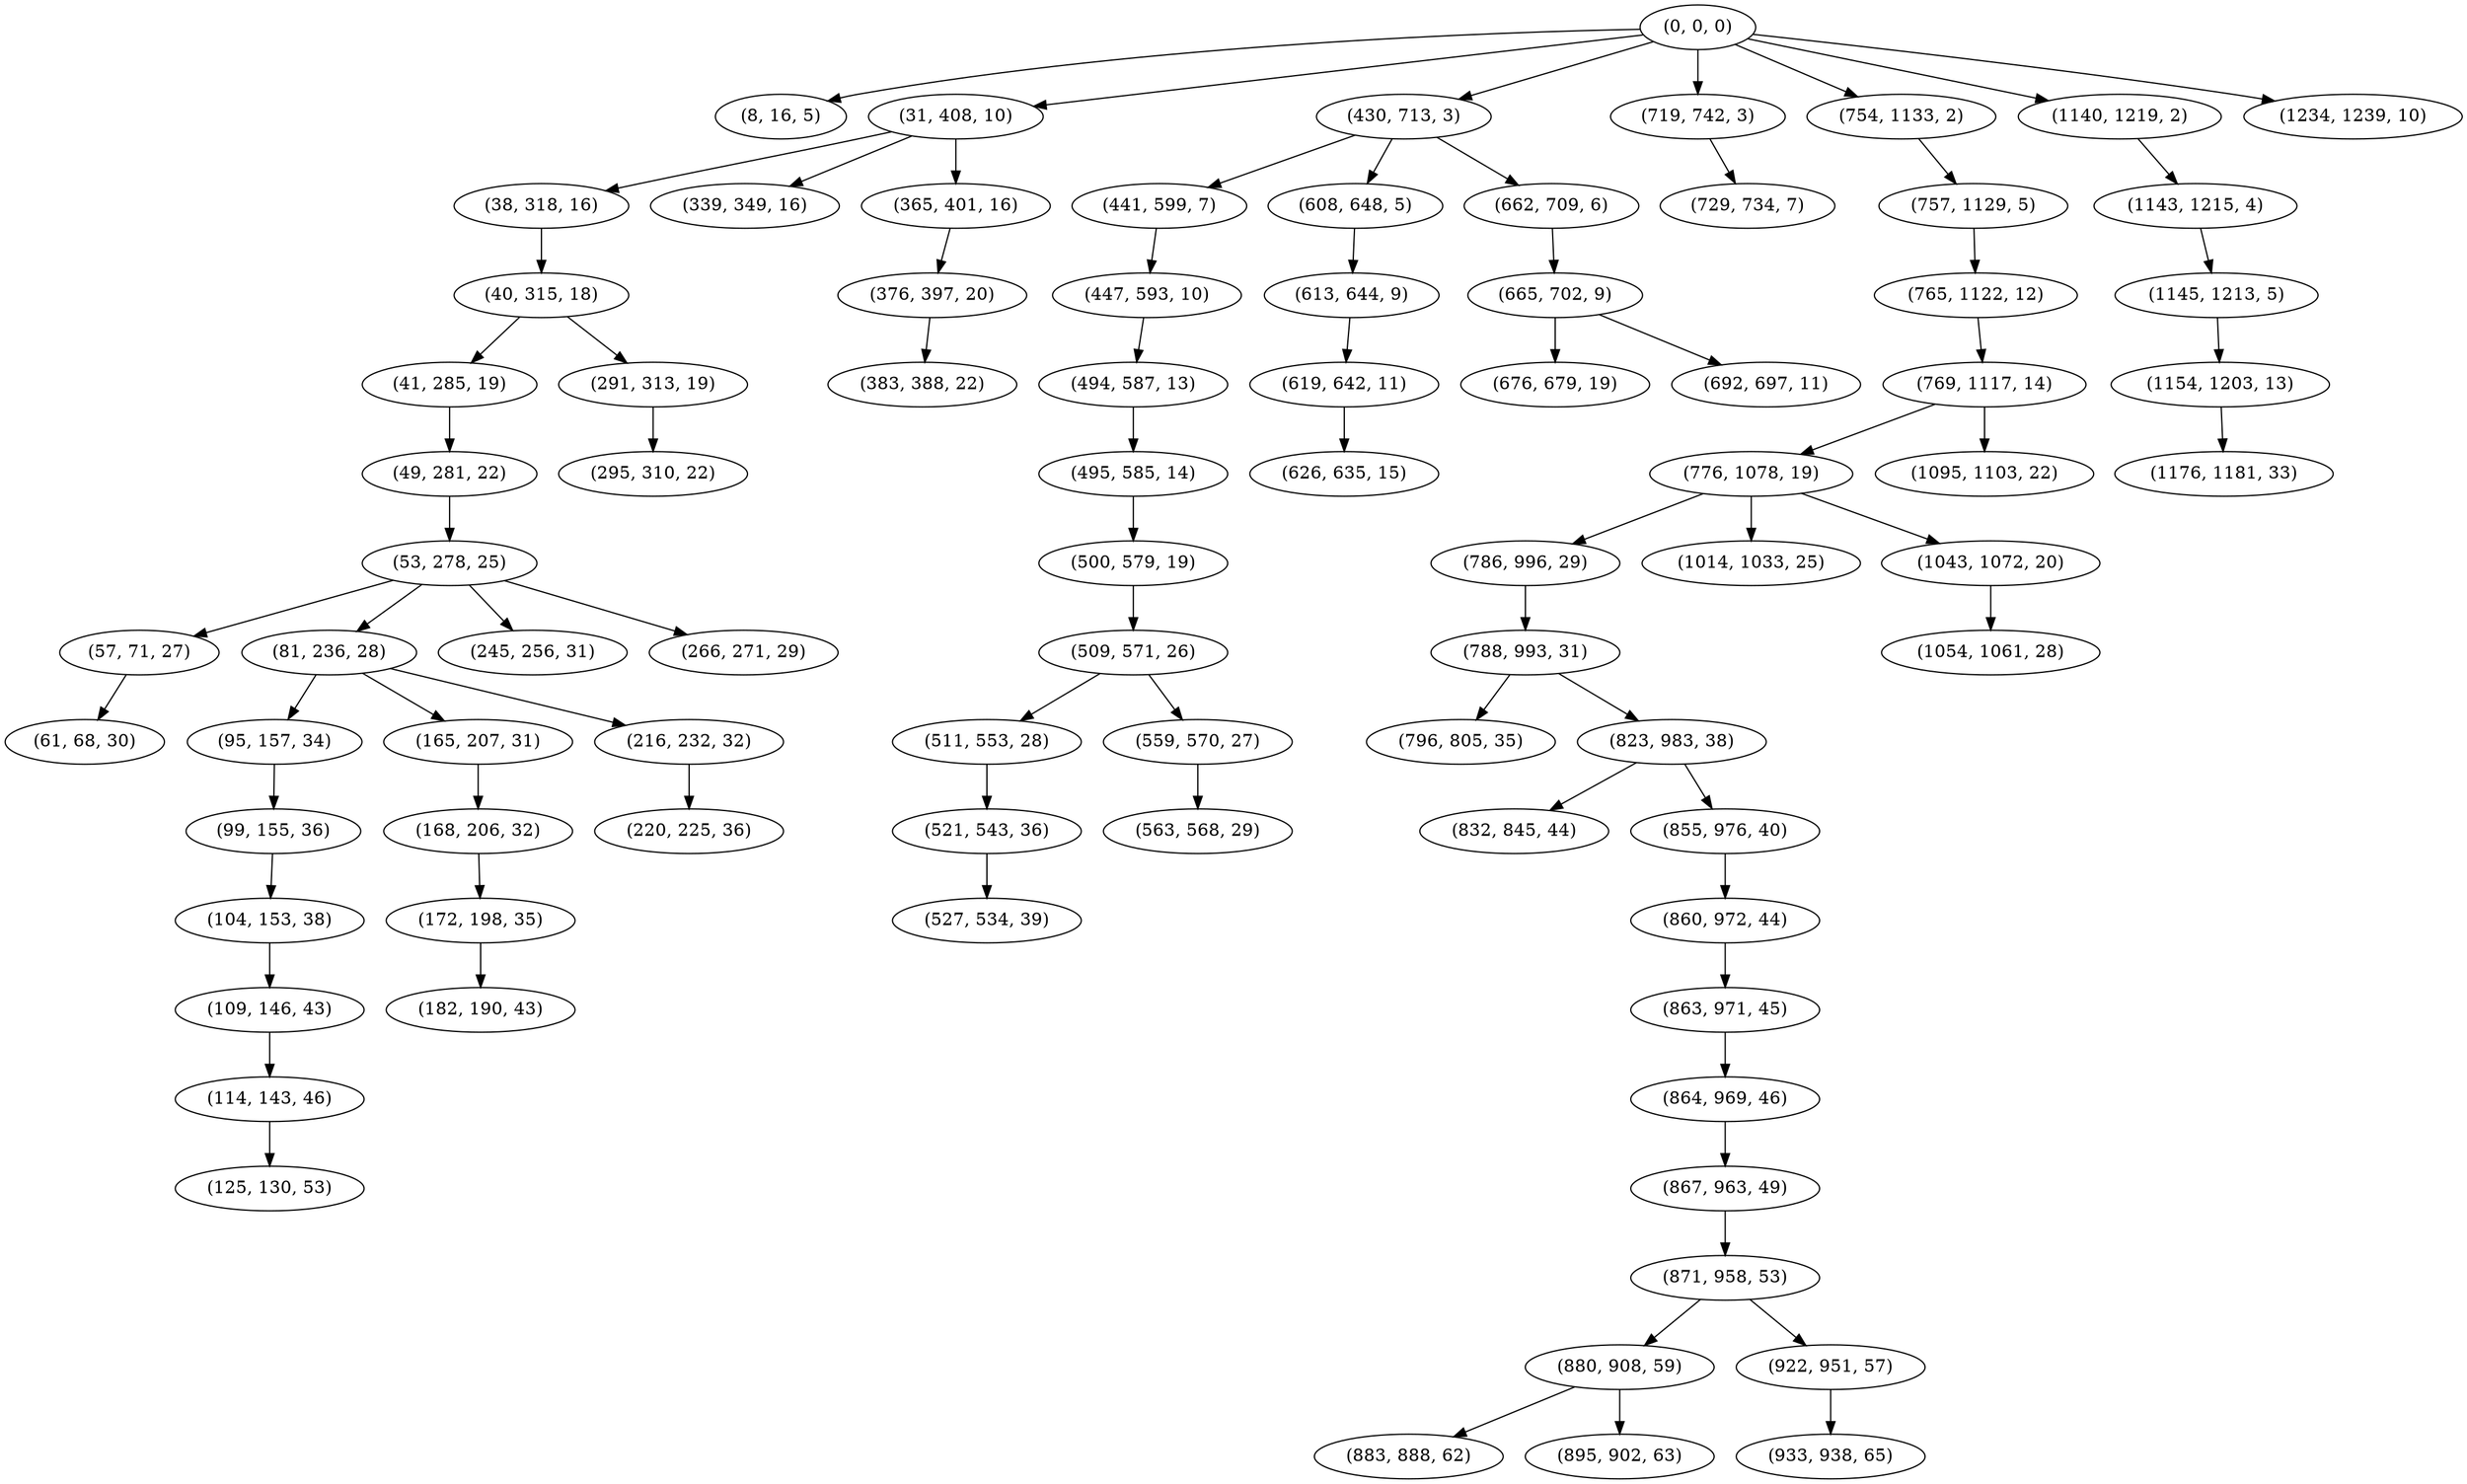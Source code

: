 digraph tree {
    "(0, 0, 0)";
    "(8, 16, 5)";
    "(31, 408, 10)";
    "(38, 318, 16)";
    "(40, 315, 18)";
    "(41, 285, 19)";
    "(49, 281, 22)";
    "(53, 278, 25)";
    "(57, 71, 27)";
    "(61, 68, 30)";
    "(81, 236, 28)";
    "(95, 157, 34)";
    "(99, 155, 36)";
    "(104, 153, 38)";
    "(109, 146, 43)";
    "(114, 143, 46)";
    "(125, 130, 53)";
    "(165, 207, 31)";
    "(168, 206, 32)";
    "(172, 198, 35)";
    "(182, 190, 43)";
    "(216, 232, 32)";
    "(220, 225, 36)";
    "(245, 256, 31)";
    "(266, 271, 29)";
    "(291, 313, 19)";
    "(295, 310, 22)";
    "(339, 349, 16)";
    "(365, 401, 16)";
    "(376, 397, 20)";
    "(383, 388, 22)";
    "(430, 713, 3)";
    "(441, 599, 7)";
    "(447, 593, 10)";
    "(494, 587, 13)";
    "(495, 585, 14)";
    "(500, 579, 19)";
    "(509, 571, 26)";
    "(511, 553, 28)";
    "(521, 543, 36)";
    "(527, 534, 39)";
    "(559, 570, 27)";
    "(563, 568, 29)";
    "(608, 648, 5)";
    "(613, 644, 9)";
    "(619, 642, 11)";
    "(626, 635, 15)";
    "(662, 709, 6)";
    "(665, 702, 9)";
    "(676, 679, 19)";
    "(692, 697, 11)";
    "(719, 742, 3)";
    "(729, 734, 7)";
    "(754, 1133, 2)";
    "(757, 1129, 5)";
    "(765, 1122, 12)";
    "(769, 1117, 14)";
    "(776, 1078, 19)";
    "(786, 996, 29)";
    "(788, 993, 31)";
    "(796, 805, 35)";
    "(823, 983, 38)";
    "(832, 845, 44)";
    "(855, 976, 40)";
    "(860, 972, 44)";
    "(863, 971, 45)";
    "(864, 969, 46)";
    "(867, 963, 49)";
    "(871, 958, 53)";
    "(880, 908, 59)";
    "(883, 888, 62)";
    "(895, 902, 63)";
    "(922, 951, 57)";
    "(933, 938, 65)";
    "(1014, 1033, 25)";
    "(1043, 1072, 20)";
    "(1054, 1061, 28)";
    "(1095, 1103, 22)";
    "(1140, 1219, 2)";
    "(1143, 1215, 4)";
    "(1145, 1213, 5)";
    "(1154, 1203, 13)";
    "(1176, 1181, 33)";
    "(1234, 1239, 10)";
    "(0, 0, 0)" -> "(8, 16, 5)";
    "(0, 0, 0)" -> "(31, 408, 10)";
    "(0, 0, 0)" -> "(430, 713, 3)";
    "(0, 0, 0)" -> "(719, 742, 3)";
    "(0, 0, 0)" -> "(754, 1133, 2)";
    "(0, 0, 0)" -> "(1140, 1219, 2)";
    "(0, 0, 0)" -> "(1234, 1239, 10)";
    "(31, 408, 10)" -> "(38, 318, 16)";
    "(31, 408, 10)" -> "(339, 349, 16)";
    "(31, 408, 10)" -> "(365, 401, 16)";
    "(38, 318, 16)" -> "(40, 315, 18)";
    "(40, 315, 18)" -> "(41, 285, 19)";
    "(40, 315, 18)" -> "(291, 313, 19)";
    "(41, 285, 19)" -> "(49, 281, 22)";
    "(49, 281, 22)" -> "(53, 278, 25)";
    "(53, 278, 25)" -> "(57, 71, 27)";
    "(53, 278, 25)" -> "(81, 236, 28)";
    "(53, 278, 25)" -> "(245, 256, 31)";
    "(53, 278, 25)" -> "(266, 271, 29)";
    "(57, 71, 27)" -> "(61, 68, 30)";
    "(81, 236, 28)" -> "(95, 157, 34)";
    "(81, 236, 28)" -> "(165, 207, 31)";
    "(81, 236, 28)" -> "(216, 232, 32)";
    "(95, 157, 34)" -> "(99, 155, 36)";
    "(99, 155, 36)" -> "(104, 153, 38)";
    "(104, 153, 38)" -> "(109, 146, 43)";
    "(109, 146, 43)" -> "(114, 143, 46)";
    "(114, 143, 46)" -> "(125, 130, 53)";
    "(165, 207, 31)" -> "(168, 206, 32)";
    "(168, 206, 32)" -> "(172, 198, 35)";
    "(172, 198, 35)" -> "(182, 190, 43)";
    "(216, 232, 32)" -> "(220, 225, 36)";
    "(291, 313, 19)" -> "(295, 310, 22)";
    "(365, 401, 16)" -> "(376, 397, 20)";
    "(376, 397, 20)" -> "(383, 388, 22)";
    "(430, 713, 3)" -> "(441, 599, 7)";
    "(430, 713, 3)" -> "(608, 648, 5)";
    "(430, 713, 3)" -> "(662, 709, 6)";
    "(441, 599, 7)" -> "(447, 593, 10)";
    "(447, 593, 10)" -> "(494, 587, 13)";
    "(494, 587, 13)" -> "(495, 585, 14)";
    "(495, 585, 14)" -> "(500, 579, 19)";
    "(500, 579, 19)" -> "(509, 571, 26)";
    "(509, 571, 26)" -> "(511, 553, 28)";
    "(509, 571, 26)" -> "(559, 570, 27)";
    "(511, 553, 28)" -> "(521, 543, 36)";
    "(521, 543, 36)" -> "(527, 534, 39)";
    "(559, 570, 27)" -> "(563, 568, 29)";
    "(608, 648, 5)" -> "(613, 644, 9)";
    "(613, 644, 9)" -> "(619, 642, 11)";
    "(619, 642, 11)" -> "(626, 635, 15)";
    "(662, 709, 6)" -> "(665, 702, 9)";
    "(665, 702, 9)" -> "(676, 679, 19)";
    "(665, 702, 9)" -> "(692, 697, 11)";
    "(719, 742, 3)" -> "(729, 734, 7)";
    "(754, 1133, 2)" -> "(757, 1129, 5)";
    "(757, 1129, 5)" -> "(765, 1122, 12)";
    "(765, 1122, 12)" -> "(769, 1117, 14)";
    "(769, 1117, 14)" -> "(776, 1078, 19)";
    "(769, 1117, 14)" -> "(1095, 1103, 22)";
    "(776, 1078, 19)" -> "(786, 996, 29)";
    "(776, 1078, 19)" -> "(1014, 1033, 25)";
    "(776, 1078, 19)" -> "(1043, 1072, 20)";
    "(786, 996, 29)" -> "(788, 993, 31)";
    "(788, 993, 31)" -> "(796, 805, 35)";
    "(788, 993, 31)" -> "(823, 983, 38)";
    "(823, 983, 38)" -> "(832, 845, 44)";
    "(823, 983, 38)" -> "(855, 976, 40)";
    "(855, 976, 40)" -> "(860, 972, 44)";
    "(860, 972, 44)" -> "(863, 971, 45)";
    "(863, 971, 45)" -> "(864, 969, 46)";
    "(864, 969, 46)" -> "(867, 963, 49)";
    "(867, 963, 49)" -> "(871, 958, 53)";
    "(871, 958, 53)" -> "(880, 908, 59)";
    "(871, 958, 53)" -> "(922, 951, 57)";
    "(880, 908, 59)" -> "(883, 888, 62)";
    "(880, 908, 59)" -> "(895, 902, 63)";
    "(922, 951, 57)" -> "(933, 938, 65)";
    "(1043, 1072, 20)" -> "(1054, 1061, 28)";
    "(1140, 1219, 2)" -> "(1143, 1215, 4)";
    "(1143, 1215, 4)" -> "(1145, 1213, 5)";
    "(1145, 1213, 5)" -> "(1154, 1203, 13)";
    "(1154, 1203, 13)" -> "(1176, 1181, 33)";
}
